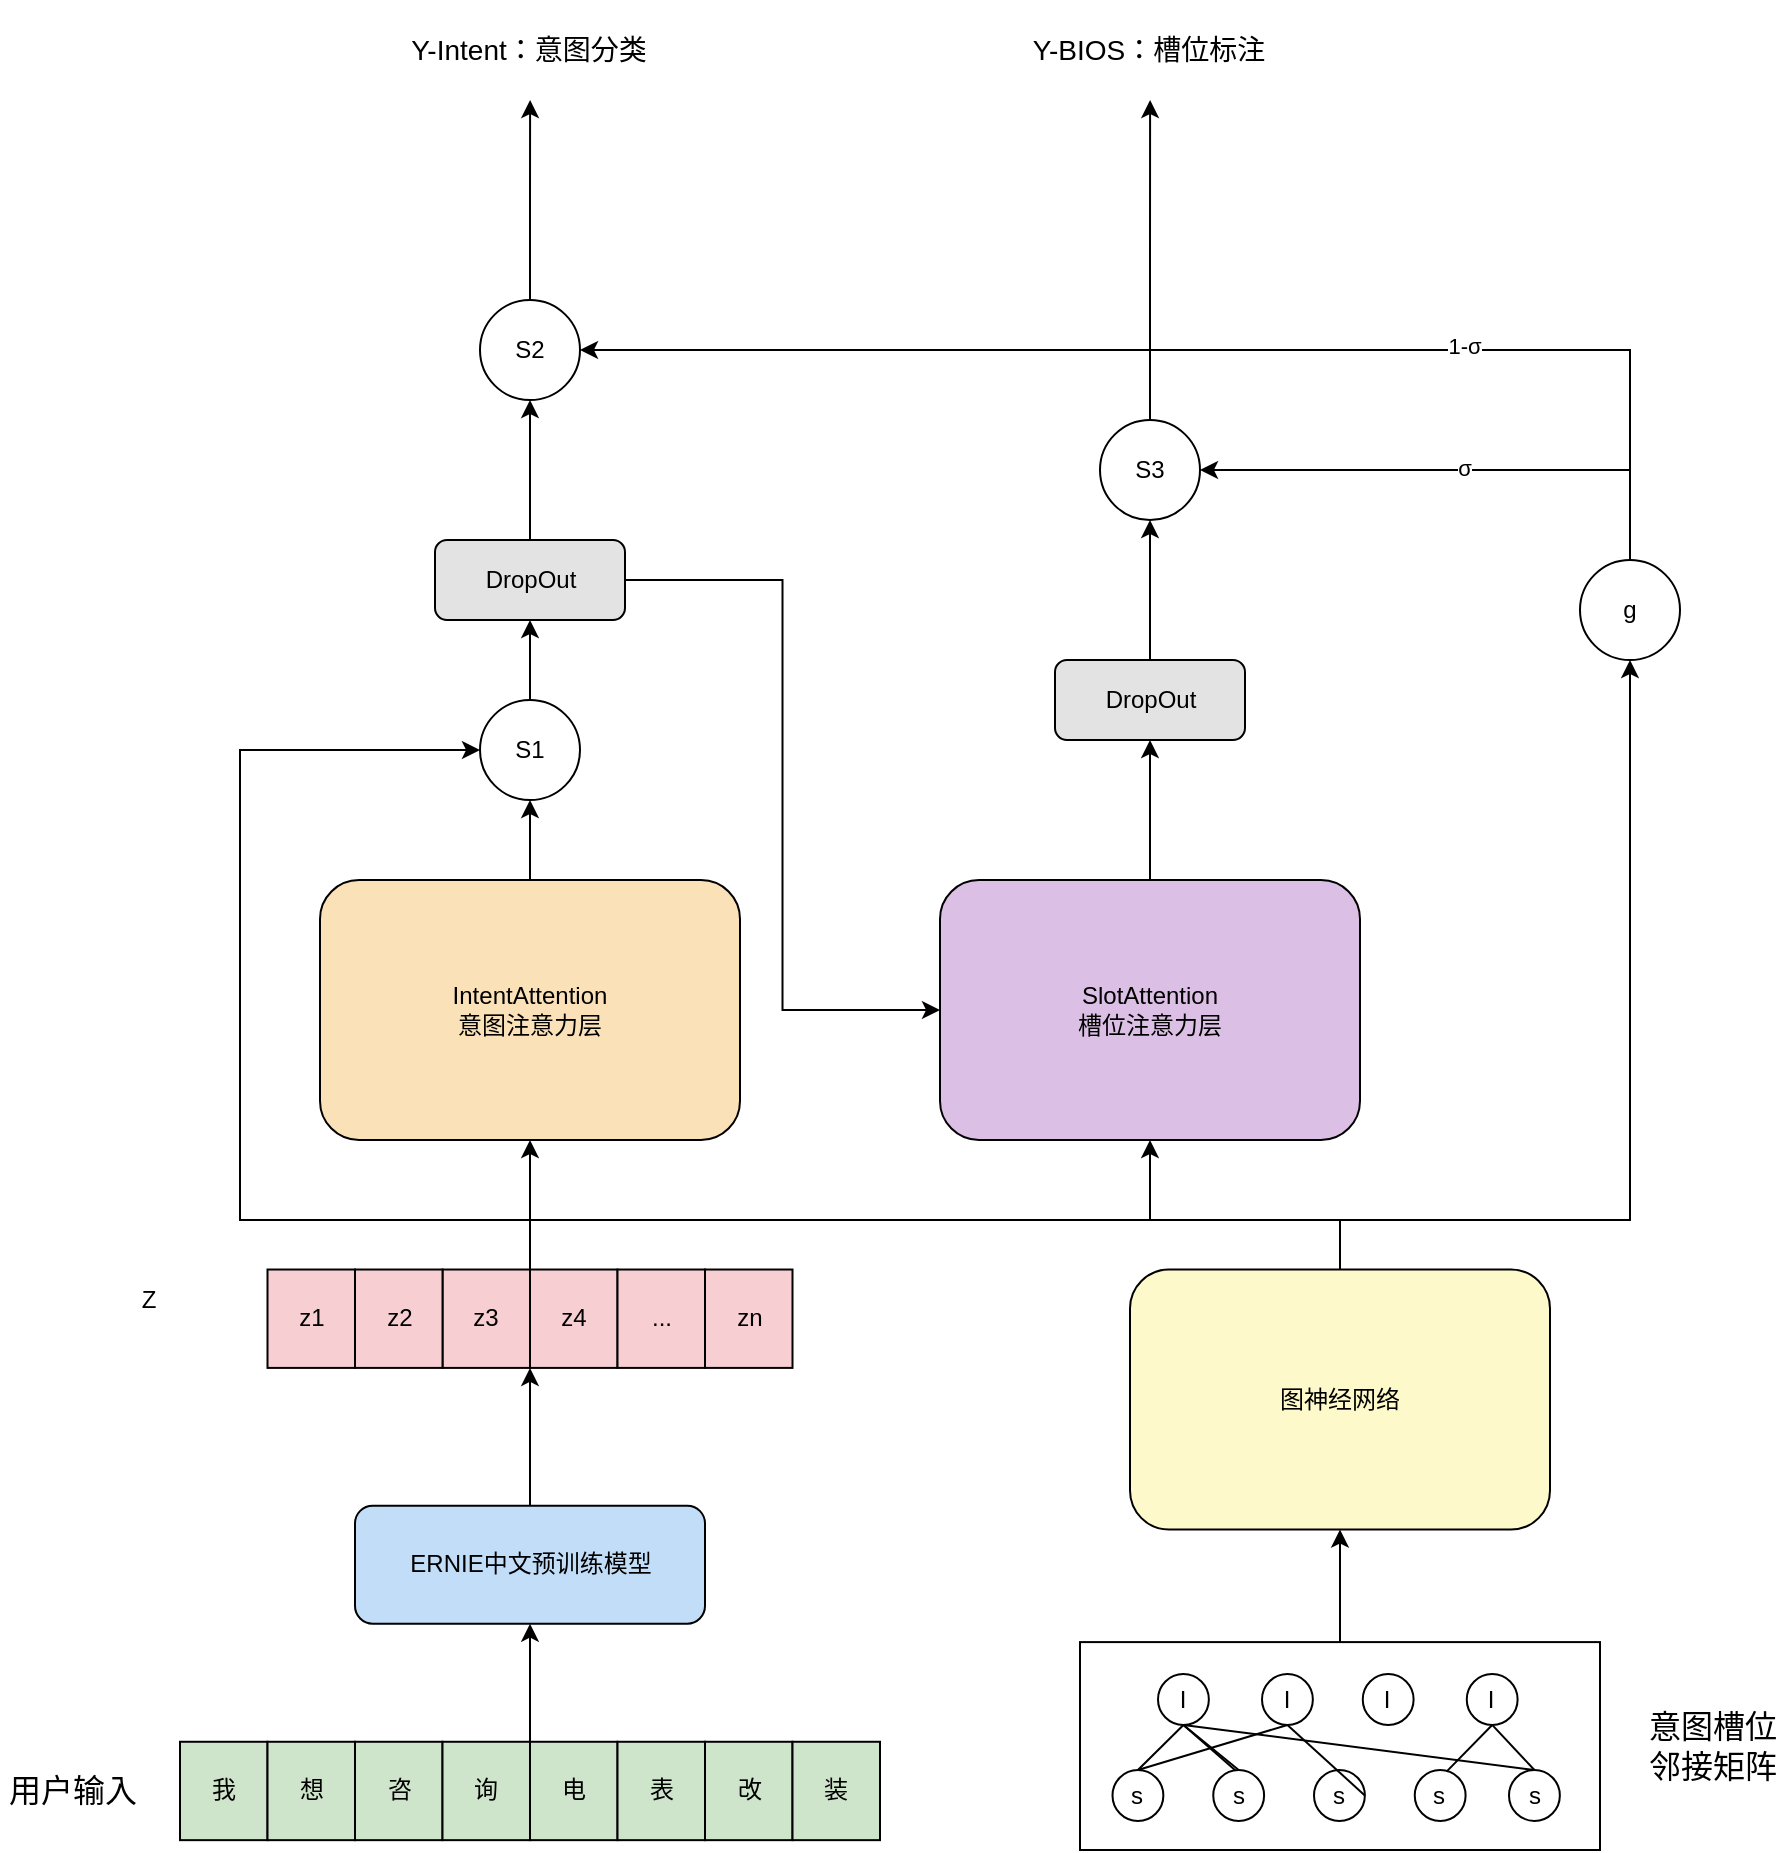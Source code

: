 <mxfile version="22.0.8" type="github">
  <diagram name="第 1 页" id="gDpvEbkZR_kQ4by1JYqI">
    <mxGraphModel dx="1195" dy="649" grid="1" gridSize="10" guides="1" tooltips="1" connect="1" arrows="1" fold="1" page="1" pageScale="1" pageWidth="827" pageHeight="1169" math="0" shadow="0">
      <root>
        <mxCell id="0" />
        <mxCell id="1" parent="0" />
        <mxCell id="wUviWhyNrXy9rUHXy-L7-10" value="&lt;font style=&quot;font-size: 16px;&quot;&gt;用户输入&lt;/font&gt;" style="rounded=0;whiteSpace=wrap;html=1;strokeColor=none;fillColor=none;container=0;" vertex="1" parent="1">
          <mxGeometry x="50" y="1035.968" width="72.625" height="59.032" as="geometry" />
        </mxCell>
        <mxCell id="wUviWhyNrXy9rUHXy-L7-17" value="Z" style="rounded=0;whiteSpace=wrap;html=1;strokeColor=none;fillColor=none;container=0;" vertex="1" parent="1">
          <mxGeometry x="87.5" y="790" width="72.625" height="59.032" as="geometry" />
        </mxCell>
        <mxCell id="wUviWhyNrXy9rUHXy-L7-46" style="edgeStyle=orthogonalEdgeStyle;rounded=0;orthogonalLoop=1;jettySize=auto;html=1;exitX=0.5;exitY=0;exitDx=0;exitDy=0;entryX=0;entryY=1;entryDx=0;entryDy=0;" edge="1" parent="1" source="wUviWhyNrXy9rUHXy-L7-18" target="wUviWhyNrXy9rUHXy-L7-12">
          <mxGeometry relative="1" as="geometry" />
        </mxCell>
        <mxCell id="wUviWhyNrXy9rUHXy-L7-18" value="ERNIE中文预训练模型" style="rounded=1;whiteSpace=wrap;html=1;fillColor=#C2DDF8;container=0;" vertex="1" parent="1">
          <mxGeometry x="227.5" y="922.823" width="175" height="59.032" as="geometry" />
        </mxCell>
        <mxCell id="wUviWhyNrXy9rUHXy-L7-38" value="" style="group" vertex="1" connectable="0" parent="1">
          <mxGeometry x="140" y="1040.887" width="350" height="49.194" as="geometry" />
        </mxCell>
        <mxCell id="wUviWhyNrXy9rUHXy-L7-2" value="电" style="rounded=0;whiteSpace=wrap;html=1;fillColor=#CEE5CB;container=0;" vertex="1" parent="wUviWhyNrXy9rUHXy-L7-38">
          <mxGeometry x="175" width="43.75" height="49.194" as="geometry" />
        </mxCell>
        <mxCell id="wUviWhyNrXy9rUHXy-L7-3" value="表" style="rounded=0;whiteSpace=wrap;html=1;fillColor=#CEE5CB;container=0;" vertex="1" parent="wUviWhyNrXy9rUHXy-L7-38">
          <mxGeometry x="218.75" width="43.75" height="49.194" as="geometry" />
        </mxCell>
        <mxCell id="wUviWhyNrXy9rUHXy-L7-4" value="改" style="rounded=0;whiteSpace=wrap;html=1;fillColor=#CEE5CB;container=0;" vertex="1" parent="wUviWhyNrXy9rUHXy-L7-38">
          <mxGeometry x="262.5" width="43.75" height="49.194" as="geometry" />
        </mxCell>
        <mxCell id="wUviWhyNrXy9rUHXy-L7-5" value="装" style="rounded=0;whiteSpace=wrap;html=1;fillColor=#CEE5CB;container=0;" vertex="1" parent="wUviWhyNrXy9rUHXy-L7-38">
          <mxGeometry x="306.25" width="43.75" height="49.194" as="geometry" />
        </mxCell>
        <mxCell id="wUviWhyNrXy9rUHXy-L7-6" value="我" style="rounded=0;whiteSpace=wrap;html=1;fillColor=#CEE5CB;container=0;" vertex="1" parent="wUviWhyNrXy9rUHXy-L7-38">
          <mxGeometry width="43.75" height="49.194" as="geometry" />
        </mxCell>
        <mxCell id="wUviWhyNrXy9rUHXy-L7-7" value="想" style="rounded=0;whiteSpace=wrap;html=1;fillColor=#CEE5CB;container=0;" vertex="1" parent="wUviWhyNrXy9rUHXy-L7-38">
          <mxGeometry x="43.75" width="43.75" height="49.194" as="geometry" />
        </mxCell>
        <mxCell id="wUviWhyNrXy9rUHXy-L7-8" value="咨" style="rounded=0;whiteSpace=wrap;html=1;fillColor=#CEE5CB;container=0;" vertex="1" parent="wUviWhyNrXy9rUHXy-L7-38">
          <mxGeometry x="87.5" width="43.75" height="49.194" as="geometry" />
        </mxCell>
        <mxCell id="wUviWhyNrXy9rUHXy-L7-9" value="询" style="rounded=0;whiteSpace=wrap;html=1;fillColor=#CEE5CB;container=0;" vertex="1" parent="wUviWhyNrXy9rUHXy-L7-38">
          <mxGeometry x="131.25" width="43.75" height="49.194" as="geometry" />
        </mxCell>
        <mxCell id="wUviWhyNrXy9rUHXy-L7-39" value="" style="group" vertex="1" connectable="0" parent="1">
          <mxGeometry x="183.75" y="804.758" width="262.5" height="49.194" as="geometry" />
        </mxCell>
        <mxCell id="wUviWhyNrXy9rUHXy-L7-11" value="z3" style="rounded=0;whiteSpace=wrap;html=1;fillColor=#F7CFD3;container=0;" vertex="1" parent="wUviWhyNrXy9rUHXy-L7-39">
          <mxGeometry x="87.5" width="43.75" height="49.194" as="geometry" />
        </mxCell>
        <mxCell id="wUviWhyNrXy9rUHXy-L7-12" value="z4" style="rounded=0;whiteSpace=wrap;html=1;fillColor=#F7CFD3;container=0;" vertex="1" parent="wUviWhyNrXy9rUHXy-L7-39">
          <mxGeometry x="131.25" width="43.75" height="49.194" as="geometry" />
        </mxCell>
        <mxCell id="wUviWhyNrXy9rUHXy-L7-13" value="..." style="rounded=0;whiteSpace=wrap;html=1;fillColor=#F7CFD3;container=0;" vertex="1" parent="wUviWhyNrXy9rUHXy-L7-39">
          <mxGeometry x="175" width="43.75" height="49.194" as="geometry" />
        </mxCell>
        <mxCell id="wUviWhyNrXy9rUHXy-L7-14" value="zn" style="rounded=0;whiteSpace=wrap;html=1;fillColor=#F7CFD3;container=0;" vertex="1" parent="wUviWhyNrXy9rUHXy-L7-39">
          <mxGeometry x="218.75" width="43.75" height="49.194" as="geometry" />
        </mxCell>
        <mxCell id="wUviWhyNrXy9rUHXy-L7-15" value="z1" style="rounded=0;whiteSpace=wrap;html=1;fillColor=#F7CFD3;container=0;" vertex="1" parent="wUviWhyNrXy9rUHXy-L7-39">
          <mxGeometry width="43.75" height="49.194" as="geometry" />
        </mxCell>
        <mxCell id="wUviWhyNrXy9rUHXy-L7-16" value="z2" style="rounded=0;whiteSpace=wrap;html=1;fillColor=#F7CFD3;container=0;" vertex="1" parent="wUviWhyNrXy9rUHXy-L7-39">
          <mxGeometry x="43.75" width="43.75" height="49.194" as="geometry" />
        </mxCell>
        <mxCell id="wUviWhyNrXy9rUHXy-L7-43" value="" style="group" vertex="1" connectable="0" parent="1">
          <mxGeometry x="590" y="991.05" width="260" height="103.95" as="geometry" />
        </mxCell>
        <mxCell id="wUviWhyNrXy9rUHXy-L7-20" value="" style="rounded=0;whiteSpace=wrap;html=1;fillColor=none;container=0;direction=south;" vertex="1" parent="wUviWhyNrXy9rUHXy-L7-43">
          <mxGeometry width="260" height="103.95" as="geometry" />
        </mxCell>
        <mxCell id="wUviWhyNrXy9rUHXy-L7-21" value="s" style="ellipse;whiteSpace=wrap;html=1;aspect=fixed;container=0;" vertex="1" parent="wUviWhyNrXy9rUHXy-L7-43">
          <mxGeometry x="16.25" y="63.969" width="25.426" height="25.426" as="geometry" />
        </mxCell>
        <mxCell id="wUviWhyNrXy9rUHXy-L7-22" value="s" style="ellipse;whiteSpace=wrap;html=1;aspect=fixed;container=0;" vertex="1" parent="wUviWhyNrXy9rUHXy-L7-43">
          <mxGeometry x="117.0" y="63.969" width="25.426" height="25.426" as="geometry" />
        </mxCell>
        <mxCell id="wUviWhyNrXy9rUHXy-L7-23" value="s" style="ellipse;whiteSpace=wrap;html=1;aspect=fixed;container=0;" vertex="1" parent="wUviWhyNrXy9rUHXy-L7-43">
          <mxGeometry x="214.5" y="63.969" width="25.426" height="25.426" as="geometry" />
        </mxCell>
        <mxCell id="wUviWhyNrXy9rUHXy-L7-24" value="s" style="ellipse;whiteSpace=wrap;html=1;aspect=fixed;container=0;" vertex="1" parent="wUviWhyNrXy9rUHXy-L7-43">
          <mxGeometry x="167.375" y="63.969" width="25.426" height="25.426" as="geometry" />
        </mxCell>
        <object label="I" id="wUviWhyNrXy9rUHXy-L7-26">
          <mxCell style="ellipse;whiteSpace=wrap;html=1;aspect=fixed;container=0;" vertex="1" parent="wUviWhyNrXy9rUHXy-L7-43">
            <mxGeometry x="39" y="15.992" width="25.426" height="25.426" as="geometry" />
          </mxCell>
        </object>
        <mxCell id="wUviWhyNrXy9rUHXy-L7-27" style="edgeStyle=none;rounded=0;orthogonalLoop=1;jettySize=auto;html=1;exitX=0.5;exitY=0;exitDx=0;exitDy=0;entryX=0.5;entryY=1;entryDx=0;entryDy=0;endArrow=none;endFill=0;" edge="1" parent="wUviWhyNrXy9rUHXy-L7-43" source="wUviWhyNrXy9rUHXy-L7-21" target="wUviWhyNrXy9rUHXy-L7-26">
          <mxGeometry relative="1" as="geometry" />
        </mxCell>
        <mxCell id="wUviWhyNrXy9rUHXy-L7-28" style="edgeStyle=none;rounded=0;orthogonalLoop=1;jettySize=auto;html=1;exitX=1;exitY=0.5;exitDx=0;exitDy=0;entryX=0.5;entryY=1;entryDx=0;entryDy=0;endArrow=none;endFill=0;" edge="1" parent="wUviWhyNrXy9rUHXy-L7-43" source="wUviWhyNrXy9rUHXy-L7-25" target="wUviWhyNrXy9rUHXy-L7-26">
          <mxGeometry relative="1" as="geometry" />
        </mxCell>
        <mxCell id="wUviWhyNrXy9rUHXy-L7-29" style="edgeStyle=none;rounded=0;orthogonalLoop=1;jettySize=auto;html=1;exitX=0.5;exitY=0;exitDx=0;exitDy=0;entryX=0.5;entryY=1;entryDx=0;entryDy=0;endArrow=none;endFill=0;" edge="1" parent="wUviWhyNrXy9rUHXy-L7-43" source="wUviWhyNrXy9rUHXy-L7-25" target="wUviWhyNrXy9rUHXy-L7-26">
          <mxGeometry relative="1" as="geometry" />
        </mxCell>
        <mxCell id="wUviWhyNrXy9rUHXy-L7-30" value="I" style="ellipse;whiteSpace=wrap;html=1;aspect=fixed;container=0;" vertex="1" parent="wUviWhyNrXy9rUHXy-L7-43">
          <mxGeometry x="91" y="15.992" width="25.426" height="25.426" as="geometry" />
        </mxCell>
        <mxCell id="wUviWhyNrXy9rUHXy-L7-31" style="edgeStyle=none;rounded=0;orthogonalLoop=1;jettySize=auto;html=1;exitX=0.5;exitY=0;exitDx=0;exitDy=0;entryX=0.5;entryY=1;entryDx=0;entryDy=0;endArrow=none;endFill=0;" edge="1" parent="wUviWhyNrXy9rUHXy-L7-43" source="wUviWhyNrXy9rUHXy-L7-21" target="wUviWhyNrXy9rUHXy-L7-30">
          <mxGeometry relative="1" as="geometry" />
        </mxCell>
        <mxCell id="wUviWhyNrXy9rUHXy-L7-32" style="edgeStyle=none;rounded=0;orthogonalLoop=1;jettySize=auto;html=1;exitX=1;exitY=0.5;exitDx=0;exitDy=0;entryX=0.5;entryY=1;entryDx=0;entryDy=0;endArrow=none;endFill=0;" edge="1" parent="wUviWhyNrXy9rUHXy-L7-43" source="wUviWhyNrXy9rUHXy-L7-22" target="wUviWhyNrXy9rUHXy-L7-30">
          <mxGeometry relative="1" as="geometry" />
        </mxCell>
        <mxCell id="wUviWhyNrXy9rUHXy-L7-33" value="I" style="ellipse;whiteSpace=wrap;html=1;aspect=fixed;container=0;" vertex="1" parent="wUviWhyNrXy9rUHXy-L7-43">
          <mxGeometry x="141.375" y="15.992" width="25.426" height="25.426" as="geometry" />
        </mxCell>
        <mxCell id="wUviWhyNrXy9rUHXy-L7-34" value="I" style="ellipse;whiteSpace=wrap;html=1;aspect=fixed;container=0;" vertex="1" parent="wUviWhyNrXy9rUHXy-L7-43">
          <mxGeometry x="193.375" y="15.992" width="25.426" height="25.426" as="geometry" />
        </mxCell>
        <mxCell id="wUviWhyNrXy9rUHXy-L7-35" style="edgeStyle=none;rounded=0;orthogonalLoop=1;jettySize=auto;html=1;exitX=0.5;exitY=0;exitDx=0;exitDy=0;entryX=0.5;entryY=1;entryDx=0;entryDy=0;endArrow=none;endFill=0;" edge="1" parent="wUviWhyNrXy9rUHXy-L7-43" source="wUviWhyNrXy9rUHXy-L7-23" target="wUviWhyNrXy9rUHXy-L7-34">
          <mxGeometry relative="1" as="geometry" />
        </mxCell>
        <mxCell id="wUviWhyNrXy9rUHXy-L7-36" style="edgeStyle=none;rounded=0;orthogonalLoop=1;jettySize=auto;html=1;exitX=0.625;exitY=0.031;exitDx=0;exitDy=0;entryX=0.5;entryY=1;entryDx=0;entryDy=0;endArrow=none;endFill=0;exitPerimeter=0;" edge="1" parent="wUviWhyNrXy9rUHXy-L7-43" source="wUviWhyNrXy9rUHXy-L7-24" target="wUviWhyNrXy9rUHXy-L7-34">
          <mxGeometry relative="1" as="geometry" />
        </mxCell>
        <mxCell id="wUviWhyNrXy9rUHXy-L7-41" value="" style="edgeStyle=none;rounded=0;orthogonalLoop=1;jettySize=auto;html=1;exitX=0.5;exitY=0;exitDx=0;exitDy=0;entryX=0.5;entryY=1;entryDx=0;entryDy=0;endArrow=none;endFill=0;" edge="1" parent="wUviWhyNrXy9rUHXy-L7-43" source="wUviWhyNrXy9rUHXy-L7-23" target="wUviWhyNrXy9rUHXy-L7-26">
          <mxGeometry relative="1" as="geometry">
            <mxPoint x="269.75" y="442.987" as="sourcePoint" />
            <mxPoint x="55.25" y="41.58" as="targetPoint" />
          </mxGeometry>
        </mxCell>
        <mxCell id="wUviWhyNrXy9rUHXy-L7-25" value="s" style="ellipse;whiteSpace=wrap;html=1;aspect=fixed;container=0;" vertex="1" parent="wUviWhyNrXy9rUHXy-L7-43">
          <mxGeometry x="66.625" y="63.969" width="25.426" height="25.426" as="geometry" />
        </mxCell>
        <mxCell id="wUviWhyNrXy9rUHXy-L7-73" style="edgeStyle=orthogonalEdgeStyle;rounded=0;orthogonalLoop=1;jettySize=auto;html=1;exitX=0.5;exitY=0;exitDx=0;exitDy=0;entryX=0.5;entryY=1;entryDx=0;entryDy=0;" edge="1" parent="1" source="wUviWhyNrXy9rUHXy-L7-44" target="wUviWhyNrXy9rUHXy-L7-53">
          <mxGeometry relative="1" as="geometry">
            <mxPoint x="720" y="797.76" as="sourcePoint" />
            <mxPoint x="865" y="493" as="targetPoint" />
            <Array as="points">
              <mxPoint x="720" y="780" />
              <mxPoint x="865" y="780" />
            </Array>
          </mxGeometry>
        </mxCell>
        <mxCell id="wUviWhyNrXy9rUHXy-L7-75" style="edgeStyle=orthogonalEdgeStyle;rounded=0;orthogonalLoop=1;jettySize=auto;html=1;exitX=0.5;exitY=0;exitDx=0;exitDy=0;entryX=0;entryY=0.5;entryDx=0;entryDy=0;" edge="1" parent="1" source="wUviWhyNrXy9rUHXy-L7-44" target="wUviWhyNrXy9rUHXy-L7-50">
          <mxGeometry relative="1" as="geometry">
            <Array as="points">
              <mxPoint x="720" y="780" />
              <mxPoint x="170" y="780" />
              <mxPoint x="170" y="545" />
            </Array>
          </mxGeometry>
        </mxCell>
        <mxCell id="wUviWhyNrXy9rUHXy-L7-76" style="edgeStyle=orthogonalEdgeStyle;rounded=0;orthogonalLoop=1;jettySize=auto;html=1;exitX=0.5;exitY=0;exitDx=0;exitDy=0;entryX=0.5;entryY=1;entryDx=0;entryDy=0;" edge="1" parent="1" source="wUviWhyNrXy9rUHXy-L7-44" target="wUviWhyNrXy9rUHXy-L7-49">
          <mxGeometry relative="1" as="geometry">
            <Array as="points">
              <mxPoint x="720" y="780" />
              <mxPoint x="625" y="780" />
            </Array>
          </mxGeometry>
        </mxCell>
        <mxCell id="wUviWhyNrXy9rUHXy-L7-44" value="图神经网络" style="rounded=1;whiteSpace=wrap;html=1;fillColor=#FEF9CA;container=0;" vertex="1" parent="1">
          <mxGeometry x="615" y="804.76" width="210" height="130" as="geometry" />
        </mxCell>
        <mxCell id="wUviWhyNrXy9rUHXy-L7-45" style="edgeStyle=orthogonalEdgeStyle;rounded=0;orthogonalLoop=1;jettySize=auto;html=1;exitX=1;exitY=0;exitDx=0;exitDy=0;entryX=0.5;entryY=1;entryDx=0;entryDy=0;" edge="1" parent="1" source="wUviWhyNrXy9rUHXy-L7-9" target="wUviWhyNrXy9rUHXy-L7-18">
          <mxGeometry relative="1" as="geometry" />
        </mxCell>
        <mxCell id="wUviWhyNrXy9rUHXy-L7-47" style="edgeStyle=orthogonalEdgeStyle;rounded=0;orthogonalLoop=1;jettySize=auto;html=1;exitX=0;exitY=0.5;exitDx=0;exitDy=0;entryX=0.5;entryY=1;entryDx=0;entryDy=0;" edge="1" parent="1" source="wUviWhyNrXy9rUHXy-L7-20" target="wUviWhyNrXy9rUHXy-L7-44">
          <mxGeometry relative="1" as="geometry" />
        </mxCell>
        <mxCell id="wUviWhyNrXy9rUHXy-L7-61" style="edgeStyle=orthogonalEdgeStyle;rounded=0;orthogonalLoop=1;jettySize=auto;html=1;exitX=0.5;exitY=0;exitDx=0;exitDy=0;entryX=0.5;entryY=1;entryDx=0;entryDy=0;" edge="1" parent="1" source="wUviWhyNrXy9rUHXy-L7-48" target="wUviWhyNrXy9rUHXy-L7-50">
          <mxGeometry relative="1" as="geometry" />
        </mxCell>
        <mxCell id="wUviWhyNrXy9rUHXy-L7-48" value="IntentAttention&lt;br&gt;意图注意力层" style="rounded=1;whiteSpace=wrap;html=1;fillColor=#FAE1B8;container=0;" vertex="1" parent="1">
          <mxGeometry x="210" y="610" width="210" height="130" as="geometry" />
        </mxCell>
        <mxCell id="wUviWhyNrXy9rUHXy-L7-65" style="edgeStyle=orthogonalEdgeStyle;rounded=0;orthogonalLoop=1;jettySize=auto;html=1;exitX=0.5;exitY=0;exitDx=0;exitDy=0;" edge="1" parent="1" source="wUviWhyNrXy9rUHXy-L7-49" target="wUviWhyNrXy9rUHXy-L7-55">
          <mxGeometry relative="1" as="geometry" />
        </mxCell>
        <mxCell id="wUviWhyNrXy9rUHXy-L7-49" value="SlotAttention&lt;br&gt;槽位注意力层" style="rounded=1;whiteSpace=wrap;html=1;fillColor=#DBBFE4;container=0;" vertex="1" parent="1">
          <mxGeometry x="520" y="610" width="210" height="130" as="geometry" />
        </mxCell>
        <mxCell id="wUviWhyNrXy9rUHXy-L7-62" style="edgeStyle=orthogonalEdgeStyle;rounded=0;orthogonalLoop=1;jettySize=auto;html=1;exitX=0.5;exitY=0;exitDx=0;exitDy=0;entryX=0.5;entryY=1;entryDx=0;entryDy=0;" edge="1" parent="1" source="wUviWhyNrXy9rUHXy-L7-50" target="wUviWhyNrXy9rUHXy-L7-54">
          <mxGeometry relative="1" as="geometry" />
        </mxCell>
        <mxCell id="wUviWhyNrXy9rUHXy-L7-50" value="S1" style="ellipse;whiteSpace=wrap;html=1;aspect=fixed;" vertex="1" parent="1">
          <mxGeometry x="290" y="520" width="50" height="50" as="geometry" />
        </mxCell>
        <mxCell id="wUviWhyNrXy9rUHXy-L7-67" style="edgeStyle=orthogonalEdgeStyle;rounded=0;orthogonalLoop=1;jettySize=auto;html=1;" edge="1" parent="1" source="wUviWhyNrXy9rUHXy-L7-51" target="wUviWhyNrXy9rUHXy-L7-59">
          <mxGeometry relative="1" as="geometry" />
        </mxCell>
        <mxCell id="wUviWhyNrXy9rUHXy-L7-51" value="S3" style="ellipse;whiteSpace=wrap;html=1;aspect=fixed;" vertex="1" parent="1">
          <mxGeometry x="600" y="380" width="50" height="50" as="geometry" />
        </mxCell>
        <mxCell id="wUviWhyNrXy9rUHXy-L7-68" style="edgeStyle=orthogonalEdgeStyle;rounded=0;orthogonalLoop=1;jettySize=auto;html=1;exitX=0.5;exitY=0;exitDx=0;exitDy=0;" edge="1" parent="1" source="wUviWhyNrXy9rUHXy-L7-52" target="wUviWhyNrXy9rUHXy-L7-57">
          <mxGeometry relative="1" as="geometry" />
        </mxCell>
        <mxCell id="wUviWhyNrXy9rUHXy-L7-52" value="S2" style="ellipse;whiteSpace=wrap;html=1;aspect=fixed;" vertex="1" parent="1">
          <mxGeometry x="290" y="320" width="50" height="50" as="geometry" />
        </mxCell>
        <mxCell id="wUviWhyNrXy9rUHXy-L7-69" style="edgeStyle=orthogonalEdgeStyle;rounded=0;orthogonalLoop=1;jettySize=auto;html=1;exitX=0.5;exitY=0;exitDx=0;exitDy=0;entryX=1;entryY=0.5;entryDx=0;entryDy=0;" edge="1" parent="1" source="wUviWhyNrXy9rUHXy-L7-53" target="wUviWhyNrXy9rUHXy-L7-51">
          <mxGeometry relative="1" as="geometry" />
        </mxCell>
        <mxCell id="wUviWhyNrXy9rUHXy-L7-72" value="σ" style="edgeLabel;html=1;align=center;verticalAlign=middle;resizable=0;points=[];" vertex="1" connectable="0" parent="wUviWhyNrXy9rUHXy-L7-69">
          <mxGeometry x="-0.015" y="-1" relative="1" as="geometry">
            <mxPoint as="offset" />
          </mxGeometry>
        </mxCell>
        <mxCell id="wUviWhyNrXy9rUHXy-L7-70" style="edgeStyle=orthogonalEdgeStyle;rounded=0;orthogonalLoop=1;jettySize=auto;html=1;exitX=0.5;exitY=0;exitDx=0;exitDy=0;entryX=1;entryY=0.5;entryDx=0;entryDy=0;" edge="1" parent="1" source="wUviWhyNrXy9rUHXy-L7-53" target="wUviWhyNrXy9rUHXy-L7-52">
          <mxGeometry relative="1" as="geometry" />
        </mxCell>
        <mxCell id="wUviWhyNrXy9rUHXy-L7-71" value="1-σ" style="edgeLabel;html=1;align=center;verticalAlign=middle;resizable=0;points=[];" vertex="1" connectable="0" parent="wUviWhyNrXy9rUHXy-L7-70">
          <mxGeometry x="-0.403" y="-2" relative="1" as="geometry">
            <mxPoint as="offset" />
          </mxGeometry>
        </mxCell>
        <mxCell id="wUviWhyNrXy9rUHXy-L7-53" value="g" style="ellipse;whiteSpace=wrap;html=1;aspect=fixed;" vertex="1" parent="1">
          <mxGeometry x="840" y="450" width="50" height="50" as="geometry" />
        </mxCell>
        <mxCell id="wUviWhyNrXy9rUHXy-L7-63" style="edgeStyle=orthogonalEdgeStyle;rounded=0;orthogonalLoop=1;jettySize=auto;html=1;exitX=0.5;exitY=0;exitDx=0;exitDy=0;entryX=0.5;entryY=1;entryDx=0;entryDy=0;" edge="1" parent="1" source="wUviWhyNrXy9rUHXy-L7-54" target="wUviWhyNrXy9rUHXy-L7-52">
          <mxGeometry relative="1" as="geometry" />
        </mxCell>
        <mxCell id="wUviWhyNrXy9rUHXy-L7-64" style="edgeStyle=orthogonalEdgeStyle;rounded=0;orthogonalLoop=1;jettySize=auto;html=1;exitX=1;exitY=0.5;exitDx=0;exitDy=0;entryX=0;entryY=0.5;entryDx=0;entryDy=0;" edge="1" parent="1" source="wUviWhyNrXy9rUHXy-L7-54" target="wUviWhyNrXy9rUHXy-L7-49">
          <mxGeometry relative="1" as="geometry" />
        </mxCell>
        <mxCell id="wUviWhyNrXy9rUHXy-L7-54" value="DropOut" style="rounded=1;whiteSpace=wrap;html=1;fillColor=#E3E3E3;" vertex="1" parent="1">
          <mxGeometry x="267.5" y="440" width="95" height="40" as="geometry" />
        </mxCell>
        <mxCell id="wUviWhyNrXy9rUHXy-L7-66" style="edgeStyle=orthogonalEdgeStyle;rounded=0;orthogonalLoop=1;jettySize=auto;html=1;exitX=0.5;exitY=0;exitDx=0;exitDy=0;entryX=0.5;entryY=1;entryDx=0;entryDy=0;" edge="1" parent="1" source="wUviWhyNrXy9rUHXy-L7-55" target="wUviWhyNrXy9rUHXy-L7-51">
          <mxGeometry relative="1" as="geometry" />
        </mxCell>
        <mxCell id="wUviWhyNrXy9rUHXy-L7-55" value="DropOut" style="rounded=1;whiteSpace=wrap;html=1;fillColor=#E3E3E3;" vertex="1" parent="1">
          <mxGeometry x="577.5" y="500" width="95" height="40" as="geometry" />
        </mxCell>
        <mxCell id="wUviWhyNrXy9rUHXy-L7-56" value="&lt;font style=&quot;font-size: 16px;&quot;&gt;意图槽位&lt;br&gt;邻接矩阵&lt;/font&gt;" style="rounded=0;whiteSpace=wrap;html=1;strokeColor=none;fillColor=none;container=0;" vertex="1" parent="1">
          <mxGeometry x="870" y="1013.508" width="72.625" height="59.032" as="geometry" />
        </mxCell>
        <mxCell id="wUviWhyNrXy9rUHXy-L7-57" value="&lt;font style=&quot;font-size: 14px;&quot;&gt;Y-Intent：意图分类&lt;/font&gt;" style="rounded=0;whiteSpace=wrap;html=1;strokeColor=none;fillColor=none;container=0;" vertex="1" parent="1">
          <mxGeometry x="249.35" y="170" width="131.31" height="50" as="geometry" />
        </mxCell>
        <mxCell id="wUviWhyNrXy9rUHXy-L7-59" value="&lt;font style=&quot;font-size: 14px;&quot;&gt;Y-BIOS：槽位标注&lt;/font&gt;" style="rounded=0;whiteSpace=wrap;html=1;strokeColor=none;fillColor=none;container=0;" vertex="1" parent="1">
          <mxGeometry x="559.35" y="170" width="131.31" height="50" as="geometry" />
        </mxCell>
        <mxCell id="wUviWhyNrXy9rUHXy-L7-60" style="edgeStyle=orthogonalEdgeStyle;rounded=0;orthogonalLoop=1;jettySize=auto;html=1;exitX=1;exitY=0;exitDx=0;exitDy=0;entryX=0.5;entryY=1;entryDx=0;entryDy=0;" edge="1" parent="1" source="wUviWhyNrXy9rUHXy-L7-11" target="wUviWhyNrXy9rUHXy-L7-48">
          <mxGeometry relative="1" as="geometry" />
        </mxCell>
      </root>
    </mxGraphModel>
  </diagram>
</mxfile>
